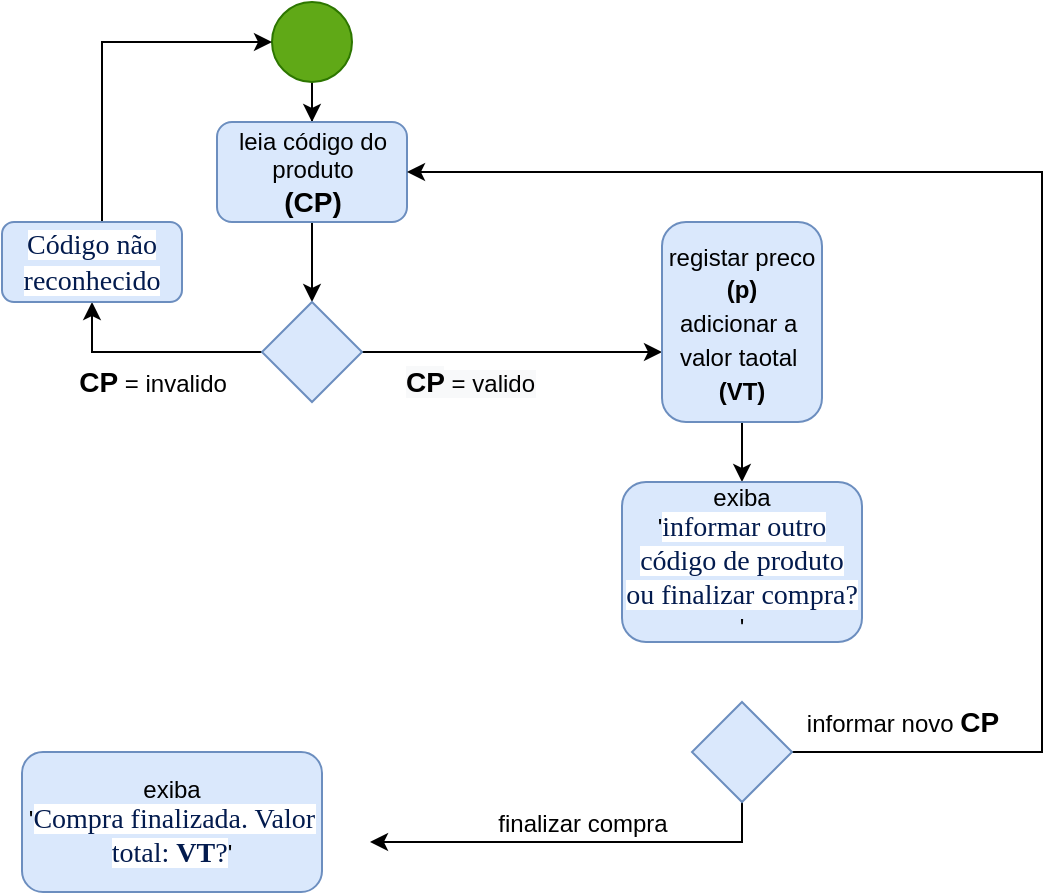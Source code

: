 <mxfile version="16.6.6" type="device"><diagram id="y0HQe34gpwH0hMZ54Gi7" name="Page-1"><mxGraphModel dx="942" dy="582" grid="1" gridSize="10" guides="1" tooltips="1" connect="1" arrows="1" fold="1" page="1" pageScale="1" pageWidth="827" pageHeight="1169" math="0" shadow="0"><root><mxCell id="0"/><mxCell id="1" parent="0"/><mxCell id="zy84pjb2chCbNyQbj3FL-3" value="" style="edgeStyle=orthogonalEdgeStyle;rounded=0;orthogonalLoop=1;jettySize=auto;html=1;" edge="1" parent="1" source="zy84pjb2chCbNyQbj3FL-1" target="zy84pjb2chCbNyQbj3FL-2"><mxGeometry relative="1" as="geometry"/></mxCell><mxCell id="zy84pjb2chCbNyQbj3FL-1" value="" style="ellipse;whiteSpace=wrap;html=1;aspect=fixed;fillColor=#60a917;fontColor=#ffffff;strokeColor=#2D7600;" vertex="1" parent="1"><mxGeometry x="385" y="10" width="40" height="40" as="geometry"/></mxCell><mxCell id="zy84pjb2chCbNyQbj3FL-5" style="edgeStyle=orthogonalEdgeStyle;rounded=0;orthogonalLoop=1;jettySize=auto;html=1;entryX=0.5;entryY=0;entryDx=0;entryDy=0;fontSize=14;" edge="1" parent="1" source="zy84pjb2chCbNyQbj3FL-2" target="zy84pjb2chCbNyQbj3FL-4"><mxGeometry relative="1" as="geometry"/></mxCell><mxCell id="zy84pjb2chCbNyQbj3FL-2" value="leia código do produto&lt;br&gt;&lt;b style=&quot;font-size: 14px&quot;&gt;(CP)&lt;/b&gt;" style="rounded=1;whiteSpace=wrap;html=1;fillColor=#dae8fc;strokeColor=#6c8ebf;" vertex="1" parent="1"><mxGeometry x="357.5" y="70" width="95" height="50" as="geometry"/></mxCell><mxCell id="zy84pjb2chCbNyQbj3FL-9" style="edgeStyle=orthogonalEdgeStyle;rounded=0;orthogonalLoop=1;jettySize=auto;html=1;entryX=0.5;entryY=1;entryDx=0;entryDy=0;fontSize=14;" edge="1" parent="1" source="zy84pjb2chCbNyQbj3FL-4" target="zy84pjb2chCbNyQbj3FL-7"><mxGeometry relative="1" as="geometry"/></mxCell><mxCell id="zy84pjb2chCbNyQbj3FL-12" style="edgeStyle=orthogonalEdgeStyle;rounded=0;orthogonalLoop=1;jettySize=auto;html=1;fontSize=14;" edge="1" parent="1" source="zy84pjb2chCbNyQbj3FL-4"><mxGeometry relative="1" as="geometry"><mxPoint x="580" y="185" as="targetPoint"/></mxGeometry></mxCell><mxCell id="zy84pjb2chCbNyQbj3FL-4" value="" style="rhombus;whiteSpace=wrap;html=1;fontSize=14;fillColor=#dae8fc;strokeColor=#6c8ebf;" vertex="1" parent="1"><mxGeometry x="380" y="160" width="50" height="50" as="geometry"/></mxCell><mxCell id="zy84pjb2chCbNyQbj3FL-6" value="&lt;font&gt;&lt;b&gt;&lt;font style=&quot;font-size: 14px&quot;&gt;CP&lt;/font&gt;&lt;/b&gt;&lt;span style=&quot;font-size: 12px&quot;&gt; = invalido&lt;/span&gt;&lt;/font&gt;" style="text;html=1;align=center;verticalAlign=middle;resizable=0;points=[];autosize=1;strokeColor=none;fillColor=none;fontSize=14;" vertex="1" parent="1"><mxGeometry x="280" y="190" width="90" height="20" as="geometry"/></mxCell><mxCell id="zy84pjb2chCbNyQbj3FL-10" style="edgeStyle=orthogonalEdgeStyle;rounded=0;orthogonalLoop=1;jettySize=auto;html=1;entryX=0;entryY=0.5;entryDx=0;entryDy=0;fontSize=14;" edge="1" parent="1" source="zy84pjb2chCbNyQbj3FL-7" target="zy84pjb2chCbNyQbj3FL-1"><mxGeometry relative="1" as="geometry"><Array as="points"><mxPoint x="300" y="30"/></Array></mxGeometry></mxCell><mxCell id="zy84pjb2chCbNyQbj3FL-7" value="&lt;span style=&quot;color: rgb(3 , 27 , 78) ; font-family: &amp;#34;exo 2&amp;#34; , &amp;#34;barlow&amp;#34; ; text-align: left ; background-color: rgb(255 , 255 , 255)&quot;&gt;Código não reconhecido&lt;/span&gt;" style="rounded=1;whiteSpace=wrap;html=1;fontSize=14;fillColor=#dae8fc;strokeColor=#6c8ebf;" vertex="1" parent="1"><mxGeometry x="250" y="120" width="90" height="40" as="geometry"/></mxCell><mxCell id="zy84pjb2chCbNyQbj3FL-11" value="&lt;b style=&quot;color: rgb(0 , 0 , 0) ; font-family: &amp;#34;helvetica&amp;#34; ; font-size: 14px ; font-style: normal ; letter-spacing: normal ; text-align: center ; text-indent: 0px ; text-transform: none ; word-spacing: 0px ; background-color: rgb(248 , 249 , 250)&quot;&gt;&lt;font style=&quot;font-size: 14px&quot;&gt;CP&lt;/font&gt;&lt;/b&gt;&lt;span style=&quot;color: rgb(0 , 0 , 0) ; font-family: &amp;#34;helvetica&amp;#34; ; font-style: normal ; font-weight: 400 ; letter-spacing: normal ; text-align: center ; text-indent: 0px ; text-transform: none ; word-spacing: 0px ; background-color: rgb(248 , 249 , 250) ; font-size: 12px&quot;&gt;&lt;span&gt;&amp;nbsp;&lt;/span&gt;= valido&lt;/span&gt;" style="text;whiteSpace=wrap;html=1;fontSize=14;" vertex="1" parent="1"><mxGeometry x="450" y="185" width="100" height="30" as="geometry"/></mxCell><mxCell id="zy84pjb2chCbNyQbj3FL-15" style="edgeStyle=orthogonalEdgeStyle;rounded=0;orthogonalLoop=1;jettySize=auto;html=1;entryX=0.5;entryY=0;entryDx=0;entryDy=0;fontSize=12;" edge="1" parent="1" source="zy84pjb2chCbNyQbj3FL-13" target="zy84pjb2chCbNyQbj3FL-14"><mxGeometry relative="1" as="geometry"/></mxCell><mxCell id="zy84pjb2chCbNyQbj3FL-13" value="&lt;font style=&quot;font-size: 12px&quot;&gt;registar preco &lt;b&gt;(p)&lt;/b&gt;&lt;br&gt;adicionar a&amp;nbsp;&lt;br&gt;valor taotal&amp;nbsp;&lt;br&gt;&lt;b&gt;(VT)&lt;/b&gt;&lt;br&gt;&lt;/font&gt;" style="rounded=1;whiteSpace=wrap;html=1;fontSize=14;fillColor=#dae8fc;strokeColor=#6c8ebf;" vertex="1" parent="1"><mxGeometry x="580" y="120" width="80" height="100" as="geometry"/></mxCell><mxCell id="zy84pjb2chCbNyQbj3FL-14" value="exiba&lt;br&gt;'&lt;span style=&quot;color: rgb(3 , 27 , 78) ; font-family: &amp;#34;exo 2&amp;#34; , &amp;#34;barlow&amp;#34; ; font-size: 14px ; text-align: left ; background-color: rgb(255 , 255 , 255)&quot;&gt;informar outro código de produto ou finalizar compra?&lt;/span&gt;&lt;br&gt;'" style="rounded=1;whiteSpace=wrap;html=1;fontSize=12;fillColor=#dae8fc;strokeColor=#6c8ebf;" vertex="1" parent="1"><mxGeometry x="560" y="250" width="120" height="80" as="geometry"/></mxCell><mxCell id="zy84pjb2chCbNyQbj3FL-19" style="edgeStyle=orthogonalEdgeStyle;rounded=0;orthogonalLoop=1;jettySize=auto;html=1;entryX=1;entryY=0.5;entryDx=0;entryDy=0;fontSize=14;" edge="1" parent="1" source="zy84pjb2chCbNyQbj3FL-16" target="zy84pjb2chCbNyQbj3FL-2"><mxGeometry relative="1" as="geometry"><Array as="points"><mxPoint x="770" y="385"/><mxPoint x="770" y="95"/></Array></mxGeometry></mxCell><mxCell id="zy84pjb2chCbNyQbj3FL-22" style="edgeStyle=orthogonalEdgeStyle;rounded=0;orthogonalLoop=1;jettySize=auto;html=1;fontSize=12;" edge="1" parent="1" source="zy84pjb2chCbNyQbj3FL-16"><mxGeometry relative="1" as="geometry"><mxPoint x="434" y="430" as="targetPoint"/><Array as="points"><mxPoint x="620" y="430"/></Array></mxGeometry></mxCell><mxCell id="zy84pjb2chCbNyQbj3FL-16" value="" style="rhombus;whiteSpace=wrap;html=1;fontSize=14;fillColor=#dae8fc;strokeColor=#6c8ebf;" vertex="1" parent="1"><mxGeometry x="595" y="360" width="50" height="50" as="geometry"/></mxCell><mxCell id="zy84pjb2chCbNyQbj3FL-17" value="informar novo &lt;b&gt;&lt;font style=&quot;font-size: 14px&quot;&gt;CP&lt;/font&gt;&lt;/b&gt;" style="text;html=1;align=center;verticalAlign=middle;resizable=0;points=[];autosize=1;strokeColor=none;fillColor=none;fontSize=12;" vertex="1" parent="1"><mxGeometry x="645" y="360" width="110" height="20" as="geometry"/></mxCell><mxCell id="zy84pjb2chCbNyQbj3FL-21" value="&lt;font style=&quot;font-size: 12px&quot;&gt;finalizar compra&lt;/font&gt;" style="text;html=1;align=center;verticalAlign=middle;resizable=0;points=[];autosize=1;strokeColor=none;fillColor=none;fontSize=14;" vertex="1" parent="1"><mxGeometry x="490" y="410" width="100" height="20" as="geometry"/></mxCell><mxCell id="zy84pjb2chCbNyQbj3FL-23" value="exiba&lt;br&gt;'&lt;span style=&quot;color: rgb(3 , 27 , 78) ; font-family: &amp;#34;exo 2&amp;#34; , &amp;#34;barlow&amp;#34; ; font-size: 14px ; text-align: left ; background-color: rgb(255 , 255 , 255)&quot;&gt;Compra finalizada. Valor total: &lt;b&gt;VT&lt;/b&gt;?&lt;/span&gt;'" style="rounded=1;whiteSpace=wrap;html=1;fontSize=12;fillColor=#dae8fc;strokeColor=#6c8ebf;" vertex="1" parent="1"><mxGeometry x="260" y="385" width="150" height="70" as="geometry"/></mxCell></root></mxGraphModel></diagram></mxfile>